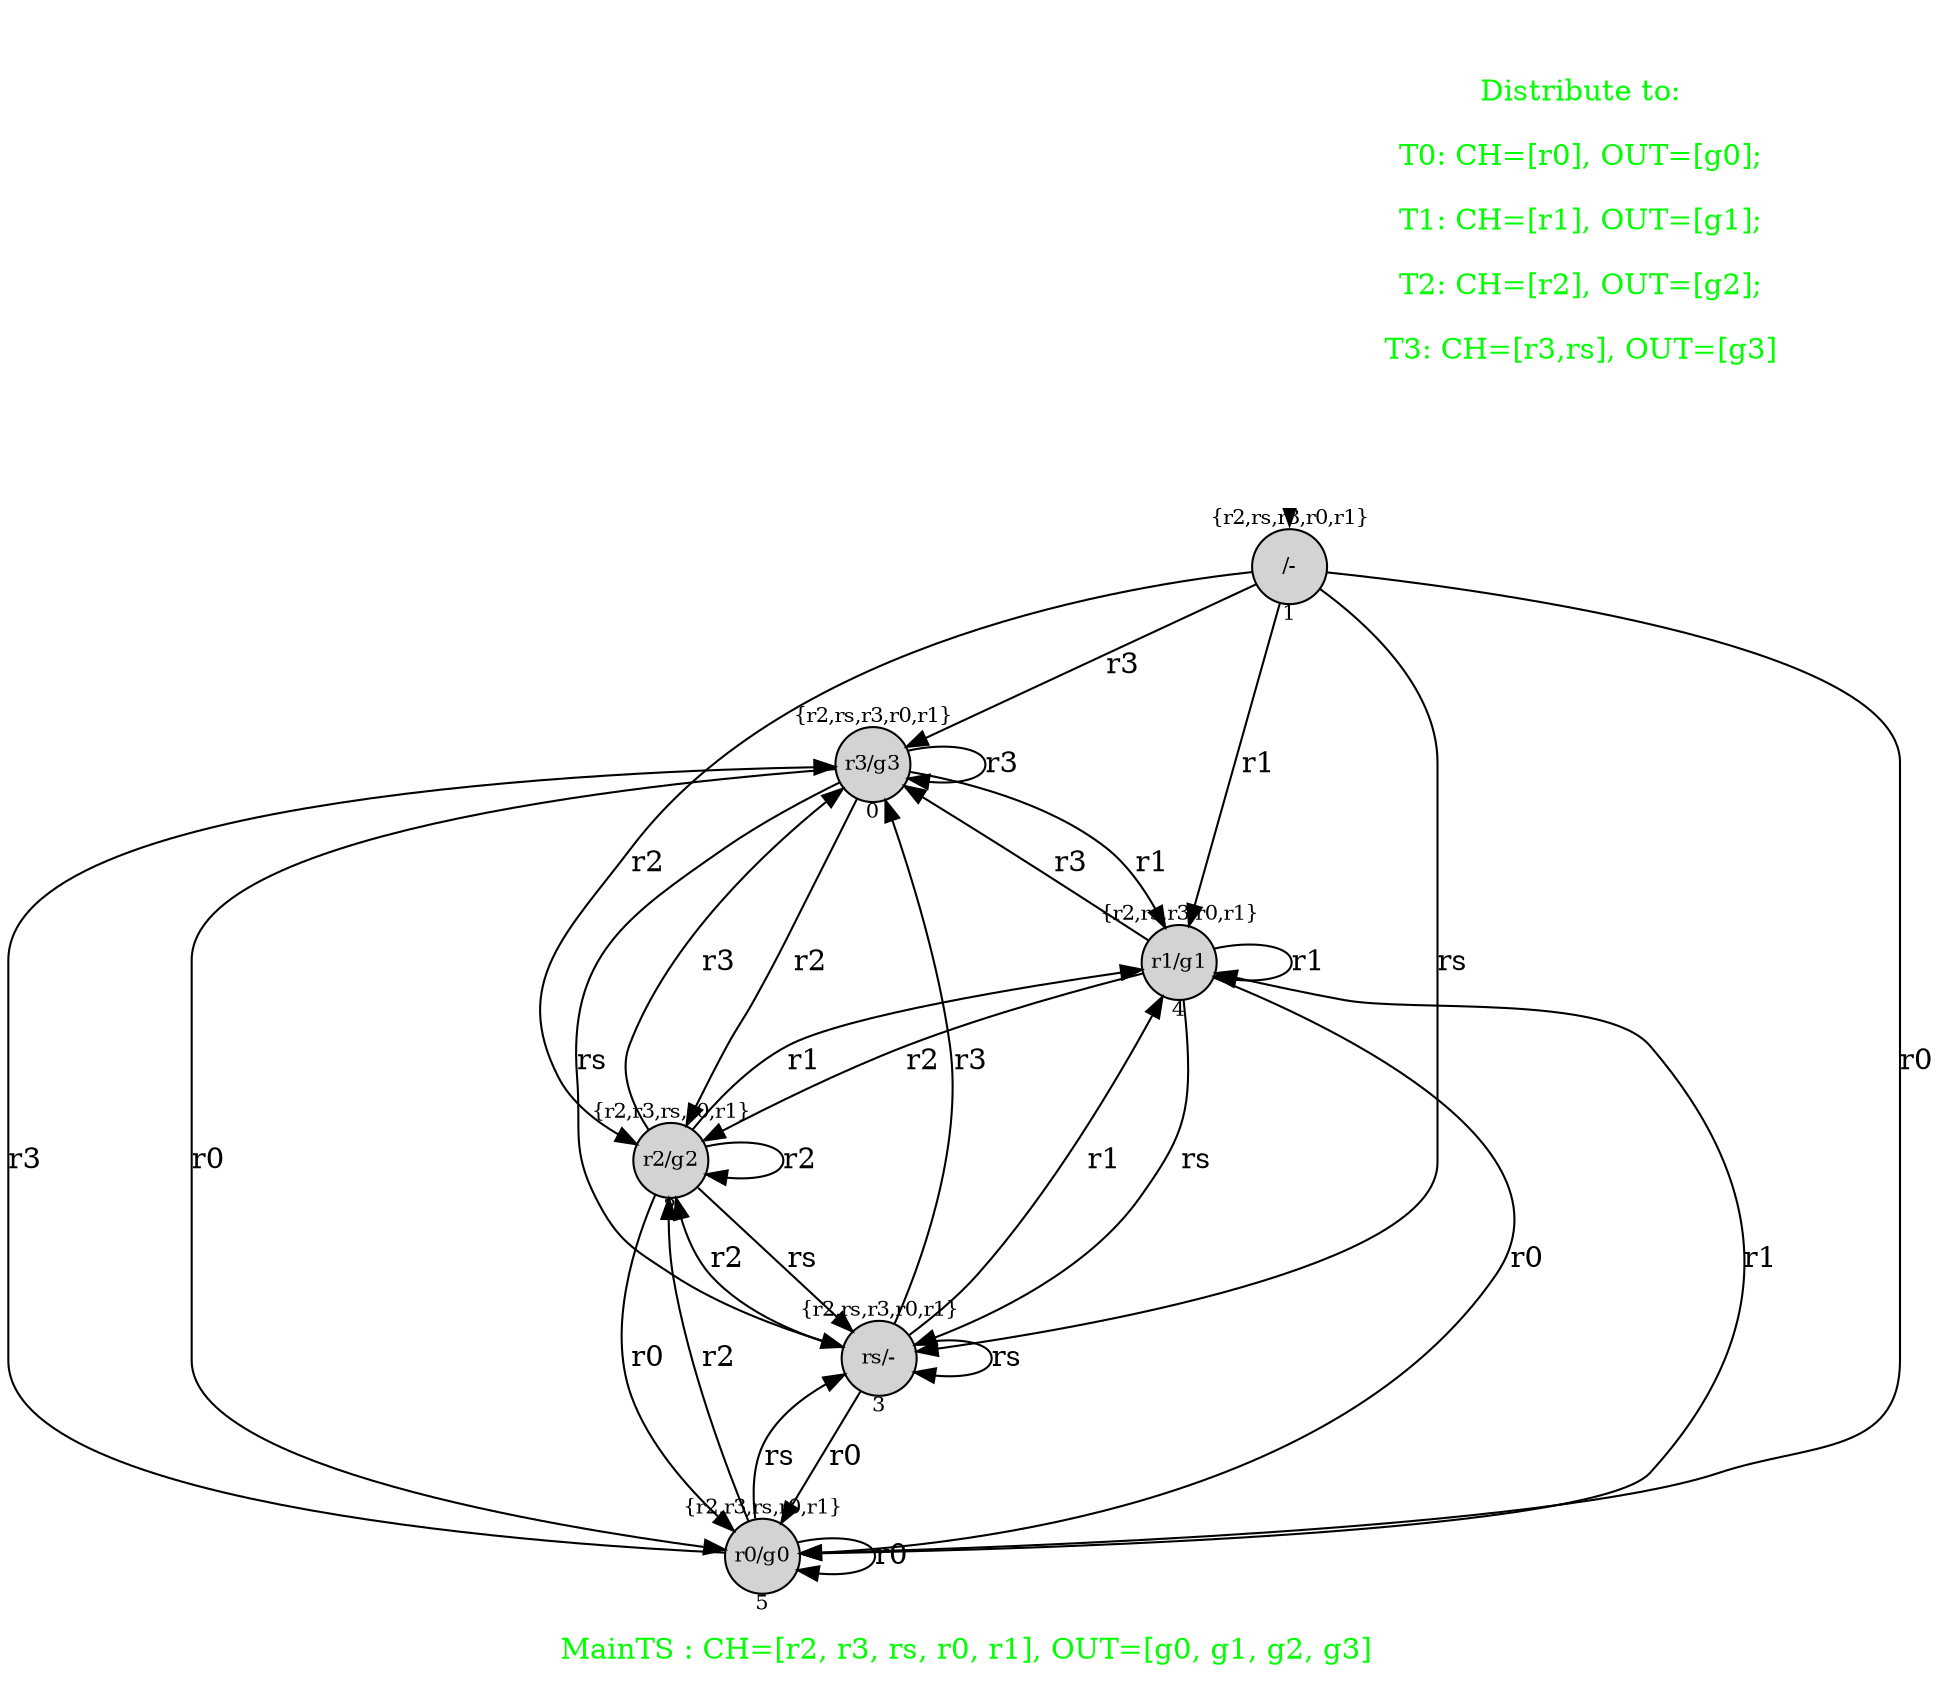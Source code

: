 digraph G {
graph [fontcolor="green",fontsize=14,rankdir=R,ranksep=0.6,nodesep=0.5,label="
MainTS : CH=[r2, r3, rs, r0, r1], OUT=[g0, g1, g2, g3] "];

node[shape=circle, style=filled, fixedsize=true, fontsize=10];

init [shape=point,style=invis];
spec [fontcolor="green",fontsize=14,peripheries=0,shape=square,fixedsize=false,style="",label="Distribute to:

T0: CH=[r0], OUT=[g0];

T1: CH=[r1], OUT=[g1];

T2: CH=[r2], OUT=[g2];

T3: CH=[r3,rs], OUT=[g3]"];
	0[label="{r2,rs,r3,r0,r1}

r3/g3

0"];

	4[label="{r2,rs,r3,r0,r1}

r1/g1

4"];

	5[label="{r2,r3,rs,r0,r1}

r0/g0

5"];

	3[label="{r2,rs,r3,r0,r1}

rs/-

3"];

	2[label="{r2,r3,rs,r0,r1}

r2/g2

2"];

	1[label="{r2,rs,r3,r0,r1}

/-

1"];

	 init -> 1[penwidth=0,tooltip="initial state"];

	0 -> 5[label="r0"];

	5 -> 5[label="r0"];

	4 -> 0[label="r3"];

	3 -> 3[label="rs"];

	3 -> 5[label="r0"];

	2 -> 4[label="r1"];

	2 -> 0[label="r3"];

	2 -> 2[label="r2"];

	1 -> 3[label="rs"];

	4 -> 2[label="r2"];

	1 -> 5[label="r0"];

	4 -> 4[label="r1"];

	1 -> 0[label="r3"];

	0 -> 2[label="r2"];

	5 -> 3[label="rs"];

	0 -> 4[label="r1"];

	0 -> 3[label="rs"];

	0 -> 0[label="r3"];

	5 -> 2[label="r2"];

	5 -> 0[label="r3"];

	5 -> 4[label="r1"];

	3 -> 0[label="r3"];

	3 -> 2[label="r2"];

	3 -> 4[label="r1"];

	2 -> 5[label="r0"];

	2 -> 3[label="rs"];

	4 -> 3[label="rs"];

	4 -> 5[label="r0"];

	1 -> 4[label="r1"];

	1 -> 2[label="r2"];


}
